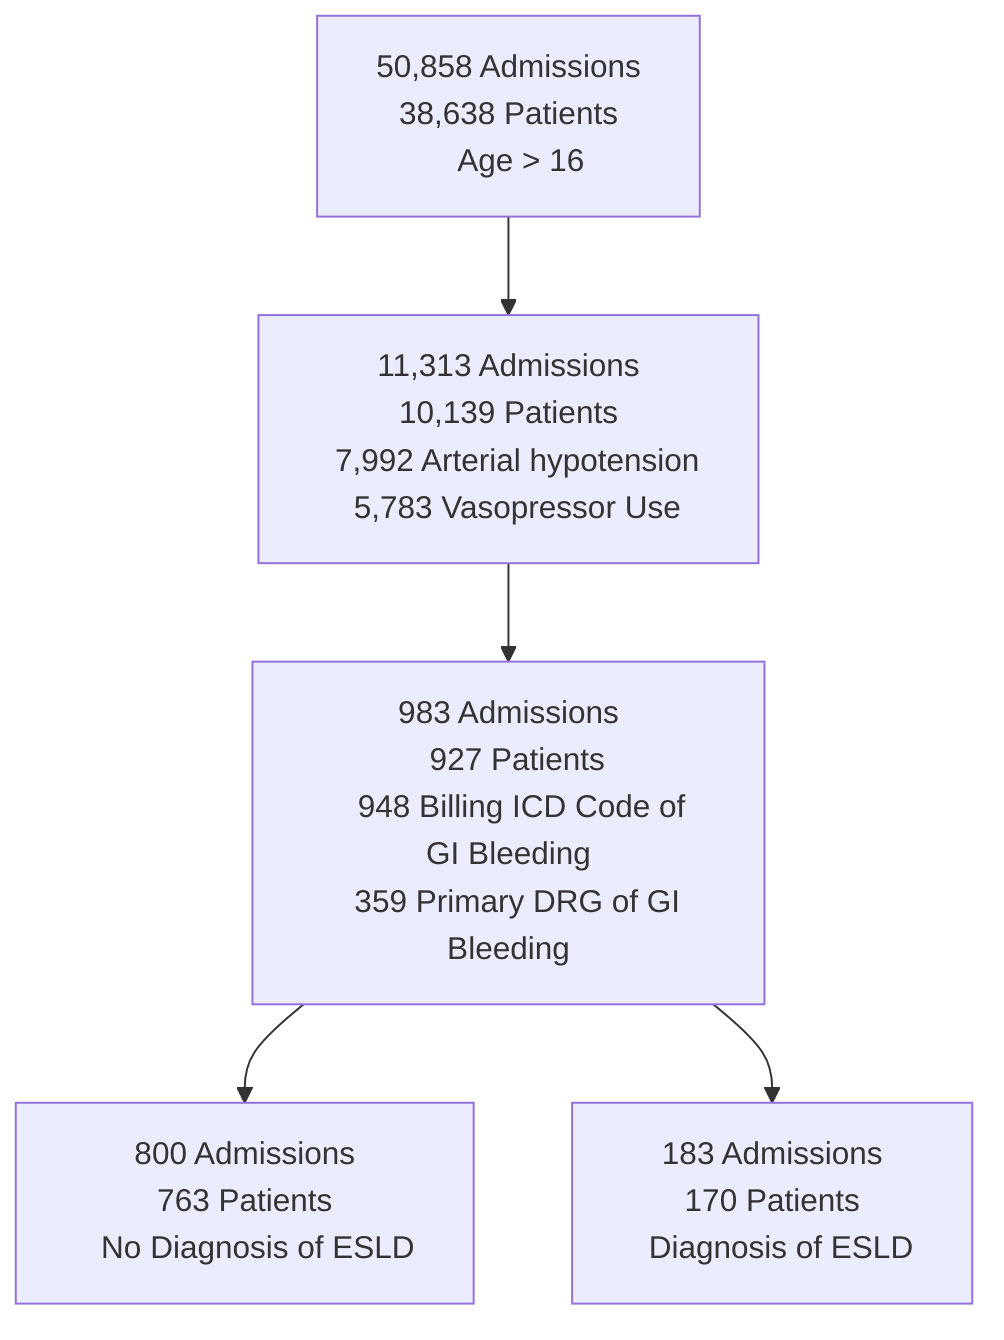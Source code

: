 graph TD
A[50,858 Admissions <br /> 38,638 Patients <br> &nbsp;&nbsp; Age > 16]
B[11,313 Admissions <br />10,139 Patients <br /> &nbsp;&nbsp;7,992 Arterial hypotension <br /> &nbsp;&nbsp;5,783 Vasopressor Use]
C[983 Admissions<br />  927 Patients<br />  &nbsp;&nbsp;948 Billing ICD Code of GI Bleeding<br /> &nbsp;&nbsp;359 Primary DRG of GI Bleeding]
D[800 Admissions<br />  763 Patients<br />  &nbsp;&nbsp; No Diagnosis of ESLD]
E[183 Admissions<br />  170 Patients<br />  &nbsp;&nbsp;Diagnosis of ESLD]

A --> B
B --> C
C --> D
C --> E